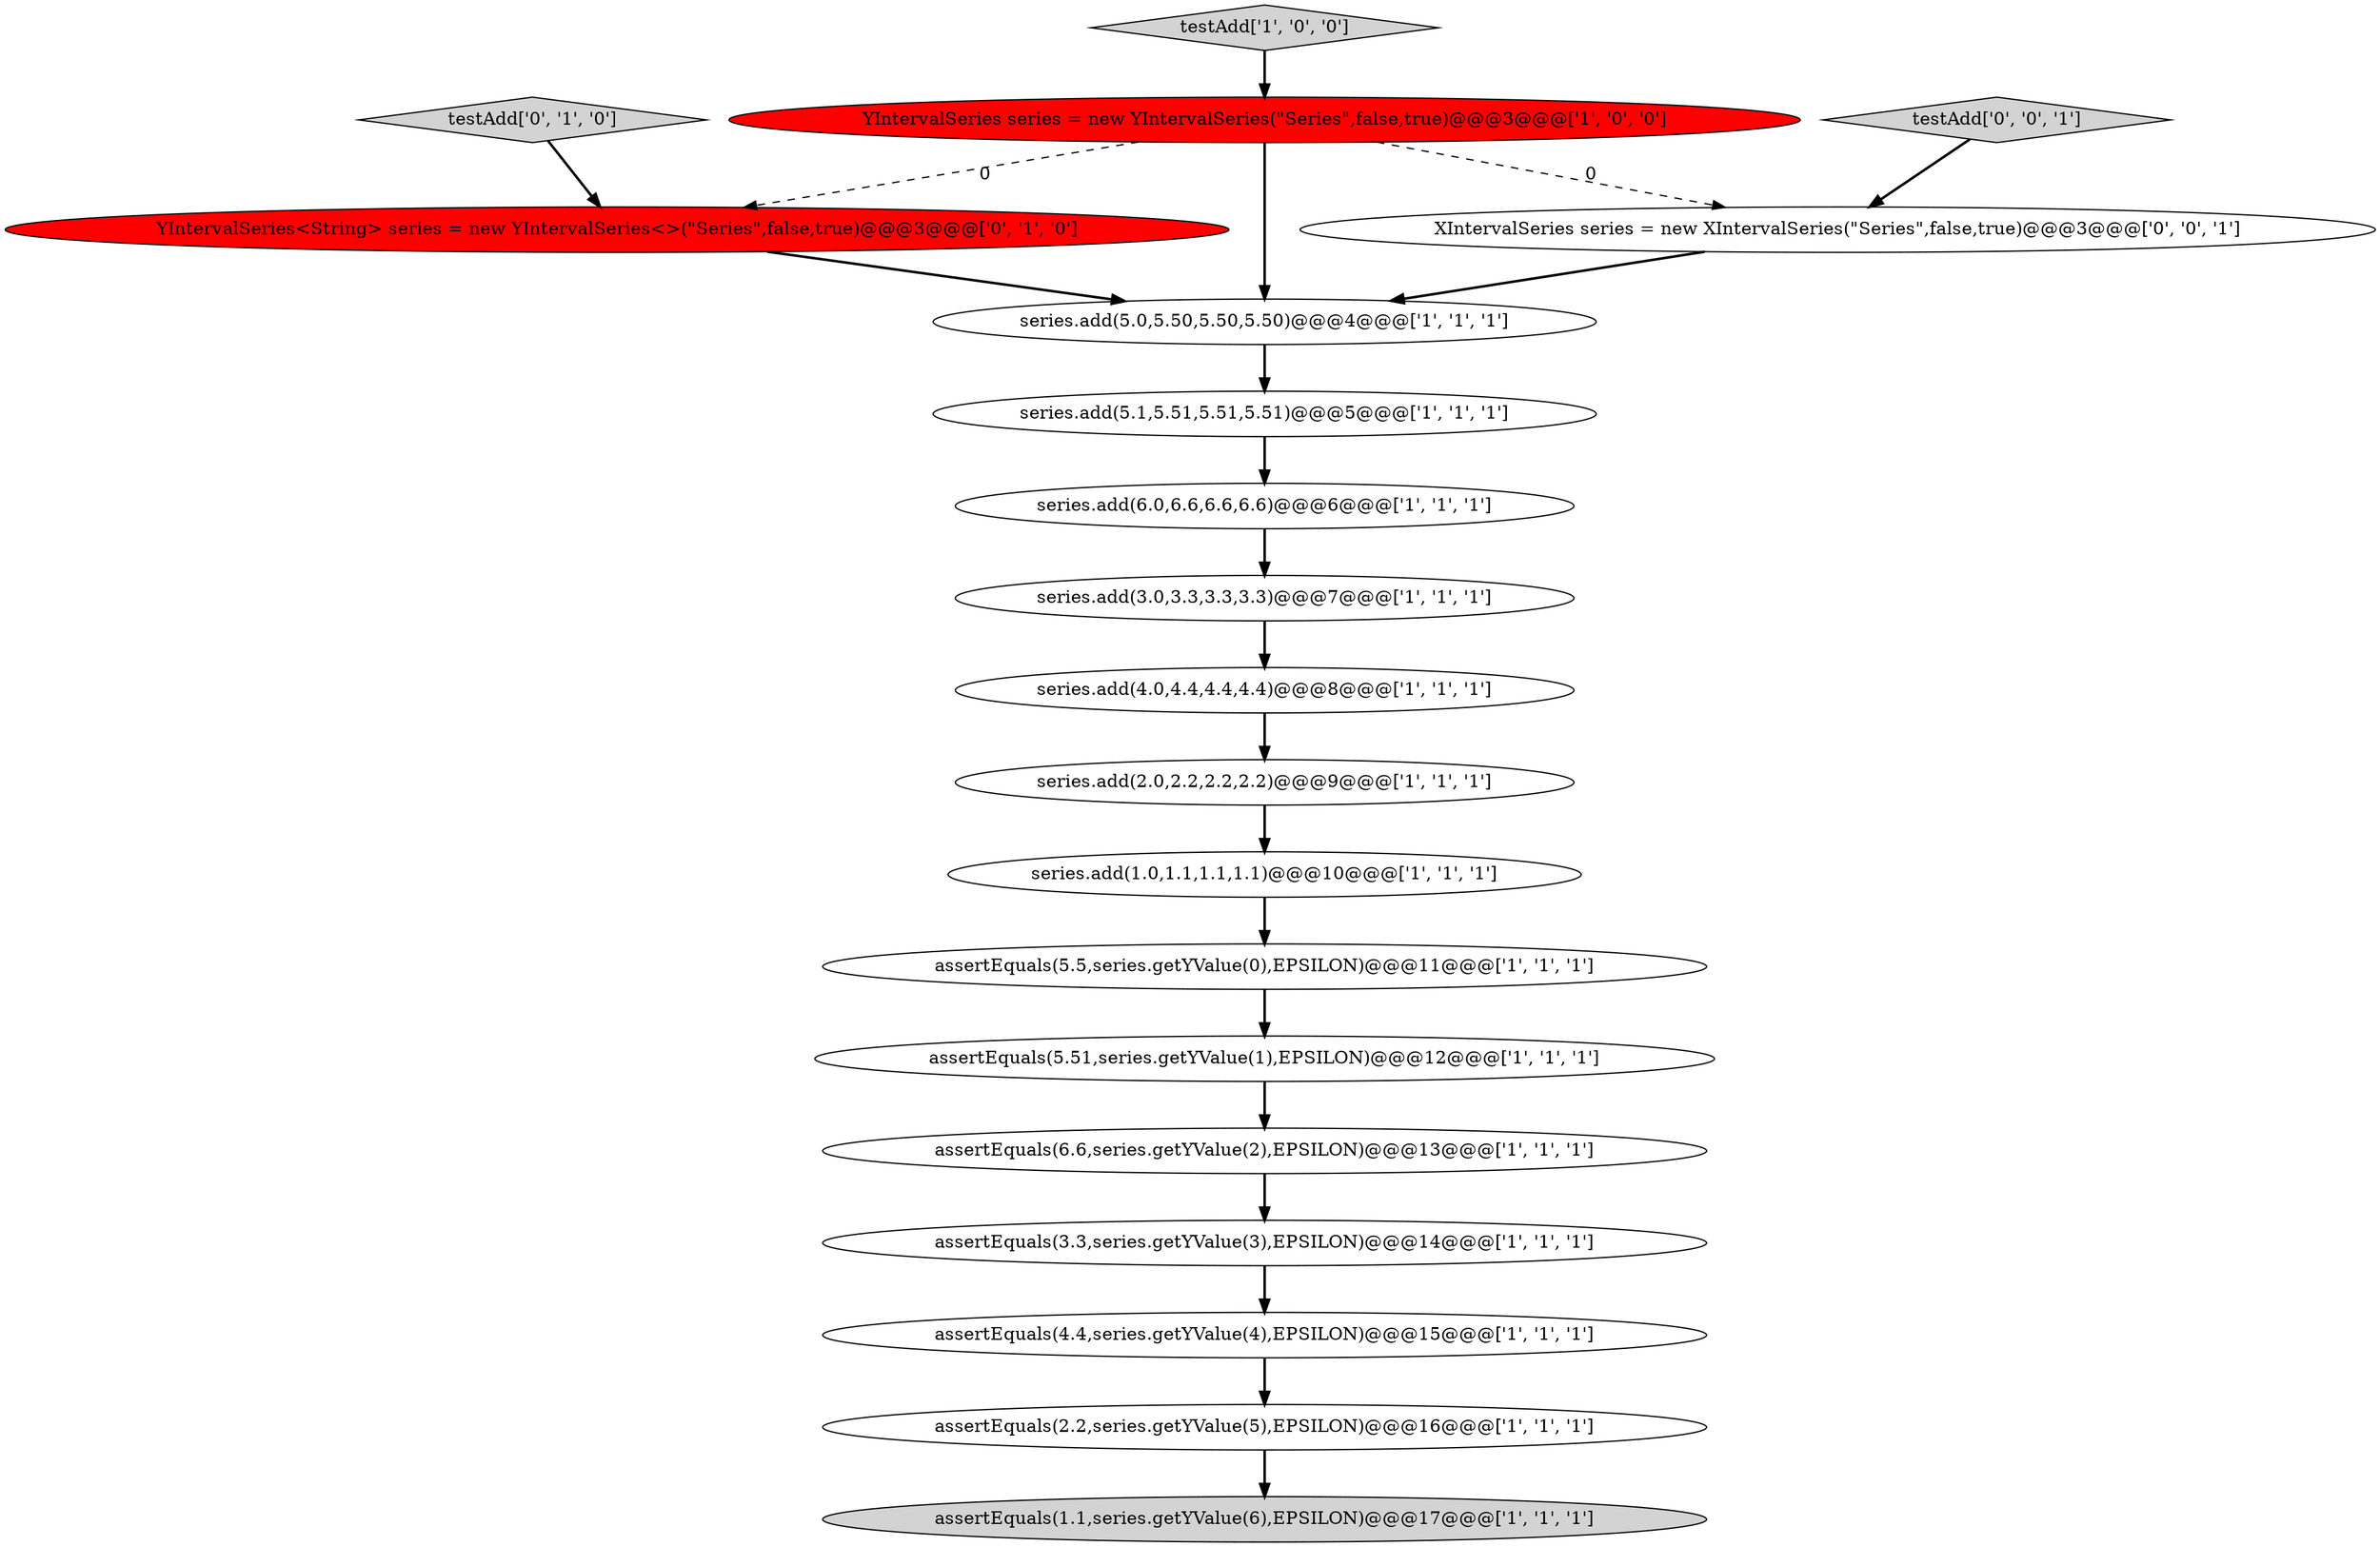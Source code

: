 digraph {
3 [style = filled, label = "assertEquals(2.2,series.getYValue(5),EPSILON)@@@16@@@['1', '1', '1']", fillcolor = white, shape = ellipse image = "AAA0AAABBB1BBB"];
16 [style = filled, label = "YIntervalSeries<String> series = new YIntervalSeries<>(\"Series\",false,true)@@@3@@@['0', '1', '0']", fillcolor = red, shape = ellipse image = "AAA1AAABBB2BBB"];
6 [style = filled, label = "testAdd['1', '0', '0']", fillcolor = lightgray, shape = diamond image = "AAA0AAABBB1BBB"];
14 [style = filled, label = "series.add(1.0,1.1,1.1,1.1)@@@10@@@['1', '1', '1']", fillcolor = white, shape = ellipse image = "AAA0AAABBB1BBB"];
10 [style = filled, label = "series.add(5.1,5.51,5.51,5.51)@@@5@@@['1', '1', '1']", fillcolor = white, shape = ellipse image = "AAA0AAABBB1BBB"];
9 [style = filled, label = "assertEquals(1.1,series.getYValue(6),EPSILON)@@@17@@@['1', '1', '1']", fillcolor = lightgray, shape = ellipse image = "AAA0AAABBB1BBB"];
12 [style = filled, label = "series.add(3.0,3.3,3.3,3.3)@@@7@@@['1', '1', '1']", fillcolor = white, shape = ellipse image = "AAA0AAABBB1BBB"];
18 [style = filled, label = "XIntervalSeries series = new XIntervalSeries(\"Series\",false,true)@@@3@@@['0', '0', '1']", fillcolor = white, shape = ellipse image = "AAA0AAABBB3BBB"];
13 [style = filled, label = "series.add(4.0,4.4,4.4,4.4)@@@8@@@['1', '1', '1']", fillcolor = white, shape = ellipse image = "AAA0AAABBB1BBB"];
7 [style = filled, label = "series.add(5.0,5.50,5.50,5.50)@@@4@@@['1', '1', '1']", fillcolor = white, shape = ellipse image = "AAA0AAABBB1BBB"];
11 [style = filled, label = "series.add(2.0,2.2,2.2,2.2)@@@9@@@['1', '1', '1']", fillcolor = white, shape = ellipse image = "AAA0AAABBB1BBB"];
5 [style = filled, label = "assertEquals(6.6,series.getYValue(2),EPSILON)@@@13@@@['1', '1', '1']", fillcolor = white, shape = ellipse image = "AAA0AAABBB1BBB"];
2 [style = filled, label = "assertEquals(5.51,series.getYValue(1),EPSILON)@@@12@@@['1', '1', '1']", fillcolor = white, shape = ellipse image = "AAA0AAABBB1BBB"];
8 [style = filled, label = "series.add(6.0,6.6,6.6,6.6)@@@6@@@['1', '1', '1']", fillcolor = white, shape = ellipse image = "AAA0AAABBB1BBB"];
17 [style = filled, label = "testAdd['0', '1', '0']", fillcolor = lightgray, shape = diamond image = "AAA0AAABBB2BBB"];
1 [style = filled, label = "assertEquals(5.5,series.getYValue(0),EPSILON)@@@11@@@['1', '1', '1']", fillcolor = white, shape = ellipse image = "AAA0AAABBB1BBB"];
4 [style = filled, label = "YIntervalSeries series = new YIntervalSeries(\"Series\",false,true)@@@3@@@['1', '0', '0']", fillcolor = red, shape = ellipse image = "AAA1AAABBB1BBB"];
19 [style = filled, label = "testAdd['0', '0', '1']", fillcolor = lightgray, shape = diamond image = "AAA0AAABBB3BBB"];
0 [style = filled, label = "assertEquals(4.4,series.getYValue(4),EPSILON)@@@15@@@['1', '1', '1']", fillcolor = white, shape = ellipse image = "AAA0AAABBB1BBB"];
15 [style = filled, label = "assertEquals(3.3,series.getYValue(3),EPSILON)@@@14@@@['1', '1', '1']", fillcolor = white, shape = ellipse image = "AAA0AAABBB1BBB"];
0->3 [style = bold, label=""];
4->18 [style = dashed, label="0"];
19->18 [style = bold, label=""];
4->16 [style = dashed, label="0"];
11->14 [style = bold, label=""];
7->10 [style = bold, label=""];
16->7 [style = bold, label=""];
5->15 [style = bold, label=""];
13->11 [style = bold, label=""];
4->7 [style = bold, label=""];
14->1 [style = bold, label=""];
3->9 [style = bold, label=""];
12->13 [style = bold, label=""];
6->4 [style = bold, label=""];
10->8 [style = bold, label=""];
15->0 [style = bold, label=""];
1->2 [style = bold, label=""];
18->7 [style = bold, label=""];
8->12 [style = bold, label=""];
17->16 [style = bold, label=""];
2->5 [style = bold, label=""];
}
